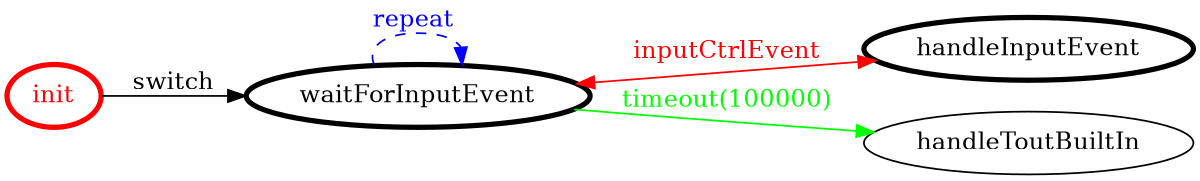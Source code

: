 /*
*
* A GraphViz DOT FSM description 
* Please use a GraphViz visualizer (like http://www.webgraphviz.com)
*  
*/

digraph finite_state_machine {
	rankdir=LR
	size="8,5"
	
	init [ color = red ][ fontcolor = red ][ penwidth = 3 ]
	handleInputEvent [ color = black ][ fontcolor = black ][ penwidth = 3 ]
	waitForInputEvent [ color = black ][ fontcolor = black ][ penwidth = 3 ]
	
	waitForInputEvent -> handleInputEvent [ label = "inputCtrlEvent" ][ color = red ][ fontcolor = red ][ dir = both ]
	init -> waitForInputEvent [ label = "switch" ][ color = black ][ fontcolor = black ]
	waitForInputEvent -> handleToutBuiltIn [ label = "timeout(100000)" ][ color = green ][ fontcolor = green ]
	waitForInputEvent -> waitForInputEvent [ label = "repeat "][ style = dashed ][ color = blue ][ fontcolor = blue ]
}
